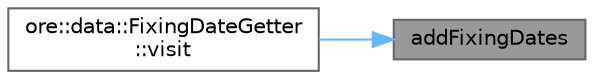 digraph "addFixingDates"
{
 // INTERACTIVE_SVG=YES
 // LATEX_PDF_SIZE
  bgcolor="transparent";
  edge [fontname=Helvetica,fontsize=10,labelfontname=Helvetica,labelfontsize=10];
  node [fontname=Helvetica,fontsize=10,shape=box,height=0.2,width=0.4];
  rankdir="RL";
  Node1 [label="addFixingDates",height=0.2,width=0.4,color="gray40", fillcolor="grey60", style="filled", fontcolor="black",tooltip=" "];
  Node1 -> Node2 [dir="back",color="steelblue1",style="solid"];
  Node2 [label="ore::data::FixingDateGetter\l::visit",height=0.2,width=0.4,color="grey40", fillcolor="white", style="filled",URL="$classore_1_1data_1_1_fixing_date_getter.html#a48c7bf674b787b6c6827961f130c8765",tooltip=" "];
}
